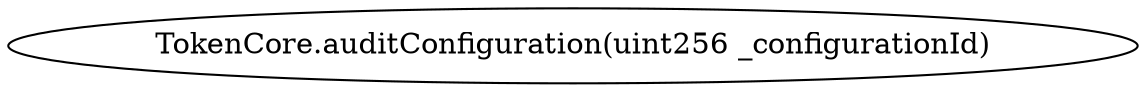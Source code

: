 digraph "" {
	graph [bb="0,0,467.26,36"];
	node [label="\N"];
	"TokenCore.auditConfiguration(uint256 _configurationId)"	 [height=0.5,
		pos="233.63,18",
		width=6.4898];
}
digraph "" {
	graph [bb="0,0,467.26,36"];
	node [label="\N"];
	"TokenCore.auditConfiguration(uint256 _configurationId)"	 [height=0.5,
		pos="233.63,18",
		width=6.4898];
}
digraph "" {
	graph [bb="0,0,467.26,36"];
	node [label="\N"];
	"TokenCore.auditConfiguration(uint256 _configurationId)"	 [height=0.5,
		pos="233.63,18",
		width=6.4898];
}
digraph "" {
	graph [bb="0,0,467.26,36"];
	node [label="\N"];
	"TokenCore.auditConfiguration(uint256 _configurationId)"	 [height=0.5,
		pos="233.63,18",
		width=6.4898];
}
digraph "" {
	graph [bb="0,0,467.26,36"];
	node [label="\N"];
	"TokenCore.auditConfiguration(uint256 _configurationId)"	 [height=0.5,
		pos="233.63,18",
		width=6.4898];
}

